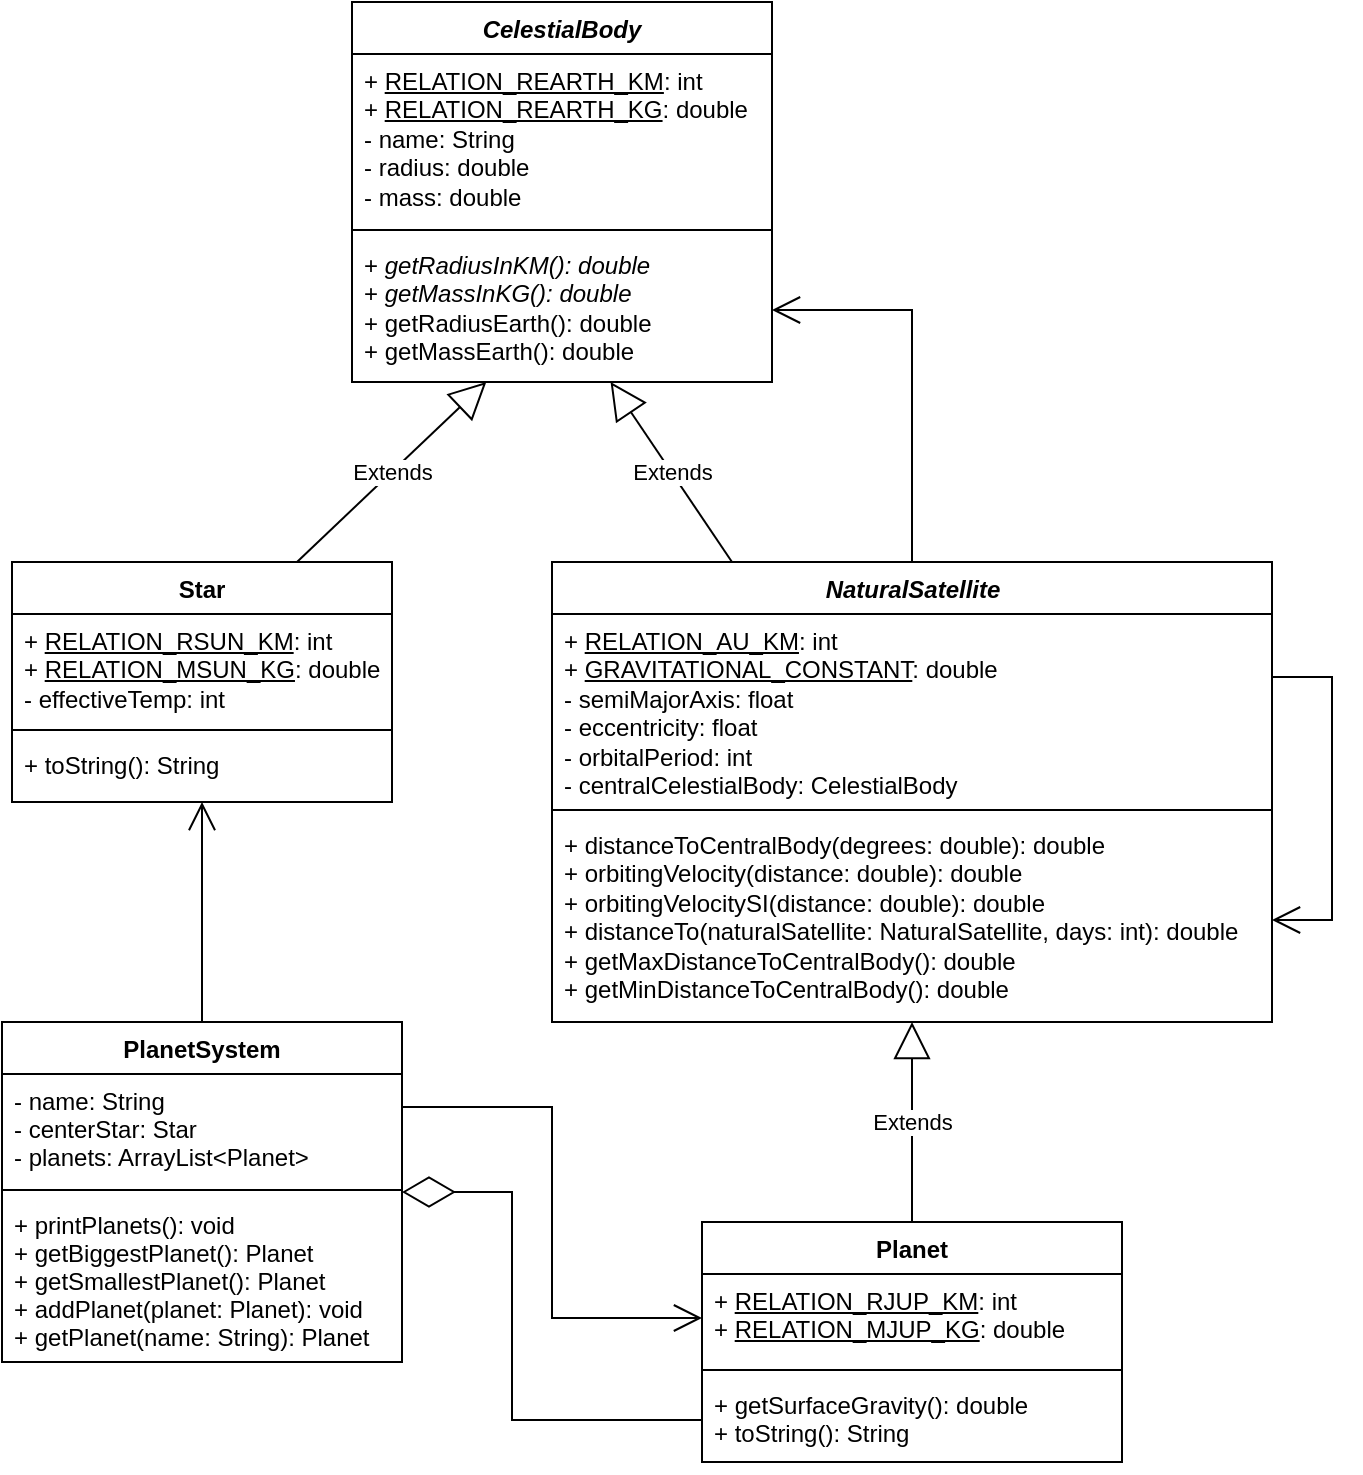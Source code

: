 <mxfile version="16.6.5" type="device"><diagram id="SBHh5kqomydkwdSB-NdM" name="Page-1"><mxGraphModel dx="801" dy="790" grid="1" gridSize="10" guides="1" tooltips="1" connect="1" arrows="1" fold="1" page="1" pageScale="1" pageWidth="827" pageHeight="1169" math="0" shadow="0"><root><mxCell id="0"/><mxCell id="1" parent="0"/><mxCell id="IaiqUhj4SV9GSAWkY47X-1" value="Star" style="swimlane;fontStyle=1;align=center;verticalAlign=top;childLayout=stackLayout;horizontal=1;startSize=26;horizontalStack=0;resizeParent=1;resizeParentMax=0;resizeLast=0;collapsible=1;marginBottom=0;" parent="1" vertex="1"><mxGeometry x="40" y="310" width="190" height="120" as="geometry"/></mxCell><mxCell id="IaiqUhj4SV9GSAWkY47X-2" value="+ &lt;u&gt;RELATION_RSUN_KM&lt;/u&gt;: int&lt;br&gt;+ &lt;u&gt;RELATION_MSUN_KG&lt;/u&gt;: double&lt;br&gt;- effectiveTemp: int" style="text;strokeColor=none;fillColor=none;align=left;verticalAlign=top;spacingLeft=4;spacingRight=4;overflow=hidden;rotatable=0;points=[[0,0.5],[1,0.5]];portConstraint=eastwest;labelBorderColor=none;fontStyle=0;html=1;" parent="IaiqUhj4SV9GSAWkY47X-1" vertex="1"><mxGeometry y="26" width="190" height="54" as="geometry"/></mxCell><mxCell id="IaiqUhj4SV9GSAWkY47X-3" value="" style="line;strokeWidth=1;fillColor=none;align=left;verticalAlign=middle;spacingTop=-1;spacingLeft=3;spacingRight=3;rotatable=0;labelPosition=right;points=[];portConstraint=eastwest;" parent="IaiqUhj4SV9GSAWkY47X-1" vertex="1"><mxGeometry y="80" width="190" height="8" as="geometry"/></mxCell><mxCell id="IaiqUhj4SV9GSAWkY47X-4" value="+ toString(): String" style="text;strokeColor=none;fillColor=none;align=left;verticalAlign=top;spacingLeft=4;spacingRight=4;overflow=hidden;rotatable=0;points=[[0,0.5],[1,0.5]];portConstraint=eastwest;" parent="IaiqUhj4SV9GSAWkY47X-1" vertex="1"><mxGeometry y="88" width="190" height="32" as="geometry"/></mxCell><mxCell id="IaiqUhj4SV9GSAWkY47X-5" value="Planet" style="swimlane;fontStyle=1;align=center;verticalAlign=top;childLayout=stackLayout;horizontal=1;startSize=26;horizontalStack=0;resizeParent=1;resizeParentMax=0;resizeLast=0;collapsible=1;marginBottom=0;" parent="1" vertex="1"><mxGeometry x="385" y="640" width="210" height="120" as="geometry"/></mxCell><mxCell id="IaiqUhj4SV9GSAWkY47X-6" value="+ &lt;u&gt;RELATION_RJUP_KM&lt;/u&gt;: int&lt;br&gt;&lt;div&gt;+ &lt;u&gt;RELATION_MJUP_KG&lt;/u&gt;: double&lt;/div&gt;" style="text;strokeColor=none;fillColor=none;align=left;verticalAlign=top;spacingLeft=4;spacingRight=4;overflow=hidden;rotatable=0;points=[[0,0.5],[1,0.5]];portConstraint=eastwest;html=1;" parent="IaiqUhj4SV9GSAWkY47X-5" vertex="1"><mxGeometry y="26" width="210" height="44" as="geometry"/></mxCell><mxCell id="IaiqUhj4SV9GSAWkY47X-7" value="" style="line;strokeWidth=1;fillColor=none;align=left;verticalAlign=middle;spacingTop=-1;spacingLeft=3;spacingRight=3;rotatable=0;labelPosition=right;points=[];portConstraint=eastwest;" parent="IaiqUhj4SV9GSAWkY47X-5" vertex="1"><mxGeometry y="70" width="210" height="8" as="geometry"/></mxCell><mxCell id="IaiqUhj4SV9GSAWkY47X-8" value="+ getSurfaceGravity(): double&#xA;+ toString(): String" style="text;strokeColor=none;fillColor=none;align=left;verticalAlign=top;spacingLeft=4;spacingRight=4;overflow=hidden;rotatable=0;points=[[0,0.5],[1,0.5]];portConstraint=eastwest;" parent="IaiqUhj4SV9GSAWkY47X-5" vertex="1"><mxGeometry y="78" width="210" height="42" as="geometry"/></mxCell><mxCell id="IaiqUhj4SV9GSAWkY47X-9" value="CelestialBody" style="swimlane;fontStyle=3;align=center;verticalAlign=top;childLayout=stackLayout;horizontal=1;startSize=26;horizontalStack=0;resizeParent=1;resizeParentMax=0;resizeLast=0;collapsible=1;marginBottom=0;" parent="1" vertex="1"><mxGeometry x="210" y="30" width="210" height="190" as="geometry"/></mxCell><mxCell id="IaiqUhj4SV9GSAWkY47X-10" value="+ &lt;u&gt;RELATION_REARTH_KM&lt;/u&gt;: int&lt;div&gt;+ &lt;u&gt;RELATION_REARTH_KG&lt;/u&gt;: double&lt;/div&gt;&lt;div&gt;- name: String&lt;br&gt;- radius: double&lt;br&gt;&lt;div&gt;- mass: double&lt;/div&gt;&lt;/div&gt;" style="text;strokeColor=none;fillColor=none;align=left;verticalAlign=top;spacingLeft=4;spacingRight=4;overflow=hidden;rotatable=0;points=[[0,0.5],[1,0.5]];portConstraint=eastwest;html=1;" parent="IaiqUhj4SV9GSAWkY47X-9" vertex="1"><mxGeometry y="26" width="210" height="84" as="geometry"/></mxCell><mxCell id="IaiqUhj4SV9GSAWkY47X-11" value="" style="line;strokeWidth=1;fillColor=none;align=left;verticalAlign=middle;spacingTop=-1;spacingLeft=3;spacingRight=3;rotatable=0;labelPosition=right;points=[];portConstraint=eastwest;" parent="IaiqUhj4SV9GSAWkY47X-9" vertex="1"><mxGeometry y="110" width="210" height="8" as="geometry"/></mxCell><mxCell id="IaiqUhj4SV9GSAWkY47X-12" value="+ &lt;i&gt;getRadiusInKM(): double&lt;/i&gt;&lt;br&gt;+ &lt;i&gt;getMassInKG(): double&lt;/i&gt;&lt;br&gt;&lt;div&gt;+ getRadiusEarth(): double&lt;/div&gt;+ getMassEarth(): double" style="text;strokeColor=none;fillColor=none;align=left;verticalAlign=top;spacingLeft=4;spacingRight=4;overflow=hidden;rotatable=0;points=[[0,0.5],[1,0.5]];portConstraint=eastwest;html=1;" parent="IaiqUhj4SV9GSAWkY47X-9" vertex="1"><mxGeometry y="118" width="210" height="72" as="geometry"/></mxCell><mxCell id="IaiqUhj4SV9GSAWkY47X-16" value="PlanetSystem" style="swimlane;fontStyle=1;align=center;verticalAlign=top;childLayout=stackLayout;horizontal=1;startSize=26;horizontalStack=0;resizeParent=1;resizeParentMax=0;resizeLast=0;collapsible=1;marginBottom=0;" parent="1" vertex="1"><mxGeometry x="35" y="540" width="200" height="170" as="geometry"/></mxCell><mxCell id="IaiqUhj4SV9GSAWkY47X-17" value="- name: String&#xA;- centerStar: Star&#xA;- planets: ArrayList&lt;Planet&gt;&#xA;" style="text;strokeColor=none;fillColor=none;align=left;verticalAlign=top;spacingLeft=4;spacingRight=4;overflow=hidden;rotatable=0;points=[[0,0.5],[1,0.5]];portConstraint=eastwest;" parent="IaiqUhj4SV9GSAWkY47X-16" vertex="1"><mxGeometry y="26" width="200" height="54" as="geometry"/></mxCell><mxCell id="IaiqUhj4SV9GSAWkY47X-18" value="" style="line;strokeWidth=1;fillColor=none;align=left;verticalAlign=middle;spacingTop=-1;spacingLeft=3;spacingRight=3;rotatable=0;labelPosition=right;points=[];portConstraint=eastwest;" parent="IaiqUhj4SV9GSAWkY47X-16" vertex="1"><mxGeometry y="80" width="200" height="8" as="geometry"/></mxCell><mxCell id="IaiqUhj4SV9GSAWkY47X-19" value="+ printPlanets(): void&#xA;+ getBiggestPlanet(): Planet&#xA;+ getSmallestPlanet(): Planet&#xA;+ addPlanet(planet: Planet): void&#xA;+ getPlanet(name: String): Planet&#xA;" style="text;strokeColor=none;fillColor=none;align=left;verticalAlign=top;spacingLeft=4;spacingRight=4;overflow=hidden;rotatable=0;points=[[0,0.5],[1,0.5]];portConstraint=eastwest;" parent="IaiqUhj4SV9GSAWkY47X-16" vertex="1"><mxGeometry y="88" width="200" height="82" as="geometry"/></mxCell><mxCell id="IaiqUhj4SV9GSAWkY47X-28" value="&lt;i&gt;NaturalSatellite&lt;/i&gt;" style="swimlane;fontStyle=1;align=center;verticalAlign=top;childLayout=stackLayout;horizontal=1;startSize=26;horizontalStack=0;resizeParent=1;resizeParentMax=0;resizeLast=0;collapsible=1;marginBottom=0;labelBorderColor=none;html=1;" parent="1" vertex="1"><mxGeometry x="310" y="310" width="360" height="230" as="geometry"/></mxCell><mxCell id="IaiqUhj4SV9GSAWkY47X-29" value="&lt;div&gt;+ &lt;u&gt;RELATION_AU_KM&lt;/u&gt;: int&lt;/div&gt;&lt;div&gt;+ &lt;u&gt;GRAVITATIONAL_CONSTANT&lt;/u&gt;: double&lt;br&gt;&lt;/div&gt;&lt;div&gt;- semiMajorAxis: float&lt;/div&gt;&lt;div&gt;- eccentricity: float&lt;/div&gt;&lt;div&gt;- orbitalPeriod: int&lt;/div&gt;&lt;div&gt;- centralCelestialBody: CelestialBody&lt;br&gt;&lt;/div&gt;" style="text;strokeColor=none;fillColor=none;align=left;verticalAlign=top;spacingLeft=4;spacingRight=4;overflow=hidden;rotatable=0;points=[[0,0.5],[1,0.5]];portConstraint=eastwest;labelBorderColor=none;html=1;" parent="IaiqUhj4SV9GSAWkY47X-28" vertex="1"><mxGeometry y="26" width="360" height="94" as="geometry"/></mxCell><mxCell id="IaiqUhj4SV9GSAWkY47X-30" value="" style="line;strokeWidth=1;fillColor=none;align=left;verticalAlign=middle;spacingTop=-1;spacingLeft=3;spacingRight=3;rotatable=0;labelPosition=right;points=[];portConstraint=eastwest;labelBorderColor=none;html=1;" parent="IaiqUhj4SV9GSAWkY47X-28" vertex="1"><mxGeometry y="120" width="360" height="8" as="geometry"/></mxCell><mxCell id="IaiqUhj4SV9GSAWkY47X-31" value="&lt;div&gt;+ distanceToCentralBody(degrees: double): double&lt;/div&gt;&lt;div&gt;+ orbitingVelocity(distance: double): double&lt;br&gt;&lt;/div&gt;&lt;div&gt;+ orbitingVelocitySI(distance: double): double&lt;/div&gt;&lt;div&gt;+ distanceTo(naturalSatellite: NaturalSatellite, days: int): double&lt;/div&gt;&lt;div&gt;+ getMaxDistanceToCentralBody(): double&lt;/div&gt;&lt;div&gt;+ getMinDistanceToCentralBody(): double&lt;br&gt;&lt;/div&gt;" style="text;strokeColor=none;fillColor=none;align=left;verticalAlign=top;spacingLeft=4;spacingRight=4;overflow=hidden;rotatable=0;points=[[0,0.5],[1,0.5]];portConstraint=eastwest;labelBorderColor=none;html=1;" parent="IaiqUhj4SV9GSAWkY47X-28" vertex="1"><mxGeometry y="128" width="360" height="102" as="geometry"/></mxCell><mxCell id="fPvbuweoASJzlYDJLuiO-1" value="" style="endArrow=open;endFill=1;endSize=12;html=1;rounded=0;exitX=1;exitY=0.25;exitDx=0;exitDy=0;entryX=1;entryY=0.5;entryDx=0;entryDy=0;edgeStyle=orthogonalEdgeStyle;" edge="1" parent="IaiqUhj4SV9GSAWkY47X-28" source="IaiqUhj4SV9GSAWkY47X-28" target="IaiqUhj4SV9GSAWkY47X-31"><mxGeometry width="160" relative="1" as="geometry"><mxPoint x="350" y="280" as="sourcePoint"/><mxPoint x="510" y="280" as="targetPoint"/><Array as="points"><mxPoint x="390" y="58"/><mxPoint x="390" y="179"/></Array></mxGeometry></mxCell><mxCell id="IaiqUhj4SV9GSAWkY47X-36" value="Extends" style="endArrow=block;endSize=16;endFill=0;html=1;rounded=0;strokeWidth=1;exitX=0.25;exitY=0;exitDx=0;exitDy=0;" parent="1" source="IaiqUhj4SV9GSAWkY47X-28" target="IaiqUhj4SV9GSAWkY47X-12" edge="1"><mxGeometry width="160" relative="1" as="geometry"><mxPoint x="280" y="200" as="sourcePoint"/><mxPoint x="340" y="180" as="targetPoint"/></mxGeometry></mxCell><mxCell id="IaiqUhj4SV9GSAWkY47X-37" value="" style="endArrow=open;endFill=1;endSize=12;html=1;rounded=0;strokeWidth=1;edgeStyle=orthogonalEdgeStyle;exitX=0.5;exitY=0;exitDx=0;exitDy=0;entryX=1;entryY=0.5;entryDx=0;entryDy=0;" parent="1" source="IaiqUhj4SV9GSAWkY47X-28" target="IaiqUhj4SV9GSAWkY47X-12" edge="1"><mxGeometry width="160" relative="1" as="geometry"><mxPoint x="430" y="100" as="sourcePoint"/><mxPoint x="410" y="63" as="targetPoint"/><Array as="points"><mxPoint x="490" y="184"/></Array></mxGeometry></mxCell><mxCell id="IaiqUhj4SV9GSAWkY47X-38" value="Extends" style="endArrow=block;endSize=16;endFill=0;html=1;rounded=0;strokeWidth=1;exitX=0.75;exitY=0;exitDx=0;exitDy=0;" parent="1" source="IaiqUhj4SV9GSAWkY47X-1" target="IaiqUhj4SV9GSAWkY47X-12" edge="1"><mxGeometry width="160" relative="1" as="geometry"><mxPoint x="160" y="180" as="sourcePoint"/><mxPoint x="260" y="210" as="targetPoint"/></mxGeometry></mxCell><mxCell id="IaiqUhj4SV9GSAWkY47X-40" value="Extends" style="endArrow=block;endSize=16;endFill=0;html=1;rounded=0;strokeWidth=1;exitX=0.5;exitY=0;exitDx=0;exitDy=0;" parent="1" source="IaiqUhj4SV9GSAWkY47X-5" target="IaiqUhj4SV9GSAWkY47X-31" edge="1"><mxGeometry width="160" relative="1" as="geometry"><mxPoint x="230" y="400" as="sourcePoint"/><mxPoint x="470" y="380" as="targetPoint"/></mxGeometry></mxCell><mxCell id="IaiqUhj4SV9GSAWkY47X-41" value="" style="endArrow=open;endFill=1;endSize=12;html=1;rounded=0;strokeWidth=1;exitX=1;exitY=0.25;exitDx=0;exitDy=0;entryX=0;entryY=0.5;entryDx=0;entryDy=0;edgeStyle=orthogonalEdgeStyle;" parent="1" source="IaiqUhj4SV9GSAWkY47X-16" target="IaiqUhj4SV9GSAWkY47X-6" edge="1"><mxGeometry width="160" relative="1" as="geometry"><mxPoint x="310" y="700" as="sourcePoint"/><mxPoint x="470" y="700" as="targetPoint"/></mxGeometry></mxCell><mxCell id="IaiqUhj4SV9GSAWkY47X-42" value="" style="endArrow=open;endFill=1;endSize=12;html=1;rounded=0;strokeWidth=1;exitX=0.5;exitY=0;exitDx=0;exitDy=0;" parent="1" source="IaiqUhj4SV9GSAWkY47X-16" target="IaiqUhj4SV9GSAWkY47X-4" edge="1"><mxGeometry width="160" relative="1" as="geometry"><mxPoint x="150" y="410" as="sourcePoint"/><mxPoint x="135" y="370" as="targetPoint"/></mxGeometry></mxCell><mxCell id="IaiqUhj4SV9GSAWkY47X-43" value="" style="endArrow=diamondThin;endFill=0;endSize=24;html=1;rounded=0;strokeWidth=1;entryX=1;entryY=0.5;entryDx=0;entryDy=0;exitX=0;exitY=0.5;exitDx=0;exitDy=0;edgeStyle=orthogonalEdgeStyle;" parent="1" source="IaiqUhj4SV9GSAWkY47X-8" target="IaiqUhj4SV9GSAWkY47X-16" edge="1"><mxGeometry width="160" relative="1" as="geometry"><mxPoint x="380" y="570" as="sourcePoint"/><mxPoint x="330" y="610" as="targetPoint"/><Array as="points"><mxPoint x="290" y="739"/><mxPoint x="290" y="625"/></Array></mxGeometry></mxCell></root></mxGraphModel></diagram></mxfile>